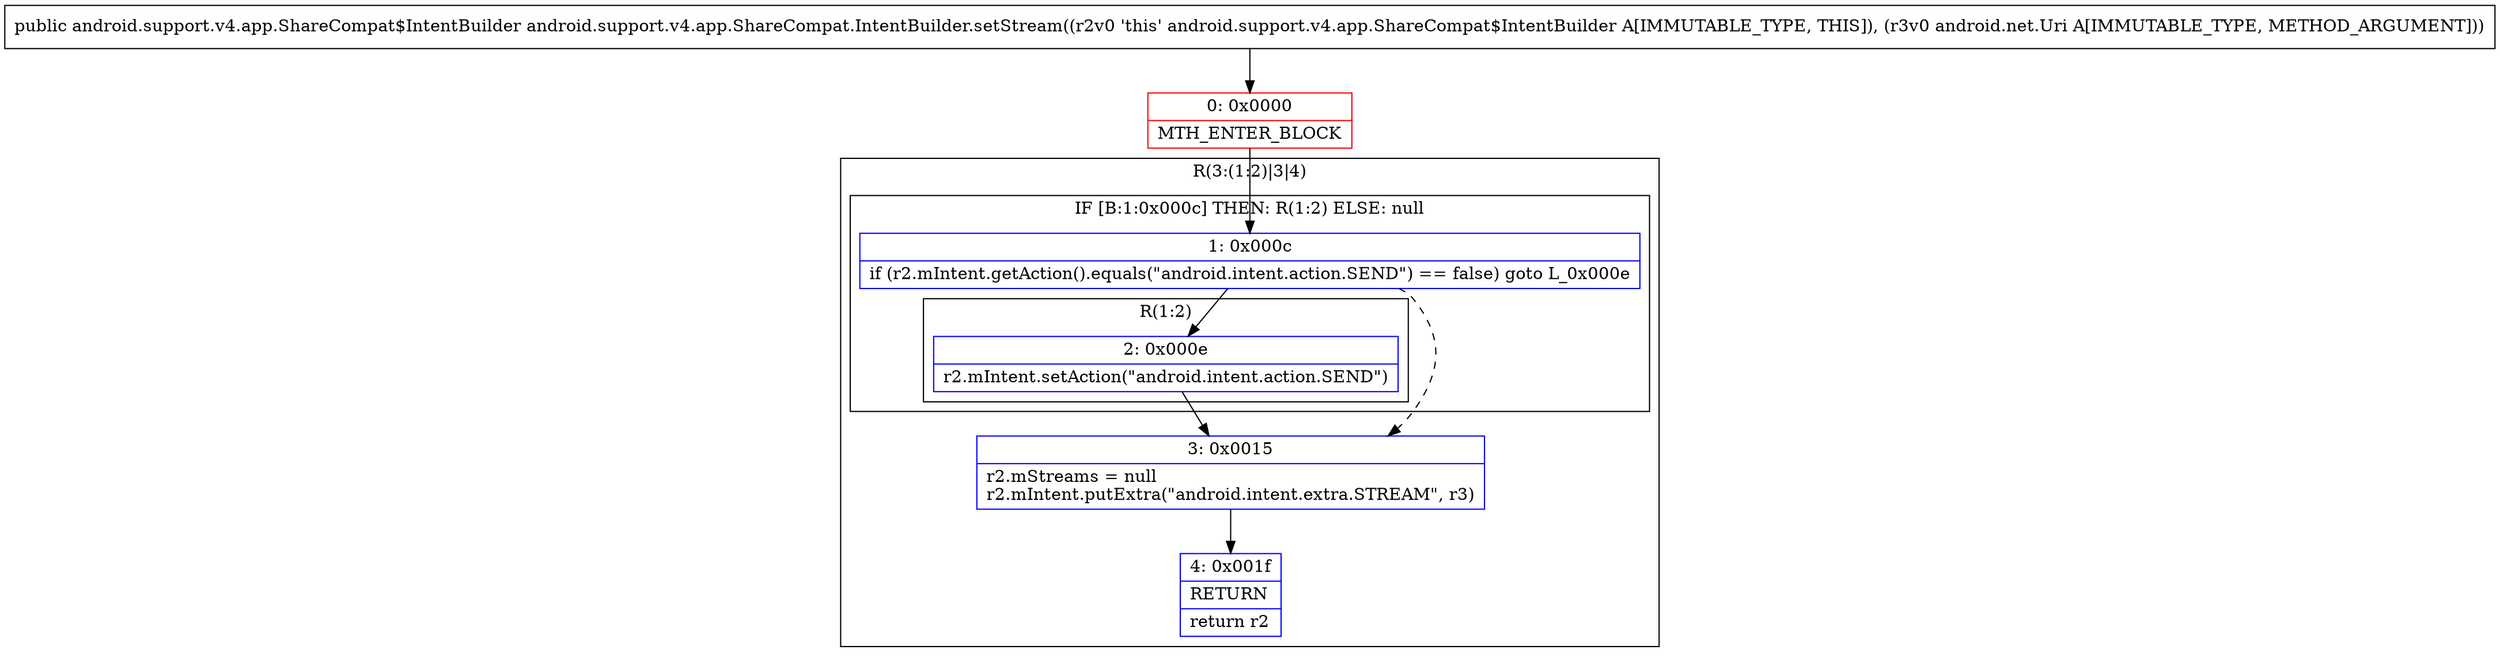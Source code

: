 digraph "CFG forandroid.support.v4.app.ShareCompat.IntentBuilder.setStream(Landroid\/net\/Uri;)Landroid\/support\/v4\/app\/ShareCompat$IntentBuilder;" {
subgraph cluster_Region_1530014575 {
label = "R(3:(1:2)|3|4)";
node [shape=record,color=blue];
subgraph cluster_IfRegion_598496166 {
label = "IF [B:1:0x000c] THEN: R(1:2) ELSE: null";
node [shape=record,color=blue];
Node_1 [shape=record,label="{1\:\ 0x000c|if (r2.mIntent.getAction().equals(\"android.intent.action.SEND\") == false) goto L_0x000e\l}"];
subgraph cluster_Region_215397891 {
label = "R(1:2)";
node [shape=record,color=blue];
Node_2 [shape=record,label="{2\:\ 0x000e|r2.mIntent.setAction(\"android.intent.action.SEND\")\l}"];
}
}
Node_3 [shape=record,label="{3\:\ 0x0015|r2.mStreams = null\lr2.mIntent.putExtra(\"android.intent.extra.STREAM\", r3)\l}"];
Node_4 [shape=record,label="{4\:\ 0x001f|RETURN\l|return r2\l}"];
}
Node_0 [shape=record,color=red,label="{0\:\ 0x0000|MTH_ENTER_BLOCK\l}"];
MethodNode[shape=record,label="{public android.support.v4.app.ShareCompat$IntentBuilder android.support.v4.app.ShareCompat.IntentBuilder.setStream((r2v0 'this' android.support.v4.app.ShareCompat$IntentBuilder A[IMMUTABLE_TYPE, THIS]), (r3v0 android.net.Uri A[IMMUTABLE_TYPE, METHOD_ARGUMENT])) }"];
MethodNode -> Node_0;
Node_1 -> Node_2;
Node_1 -> Node_3[style=dashed];
Node_2 -> Node_3;
Node_3 -> Node_4;
Node_0 -> Node_1;
}

